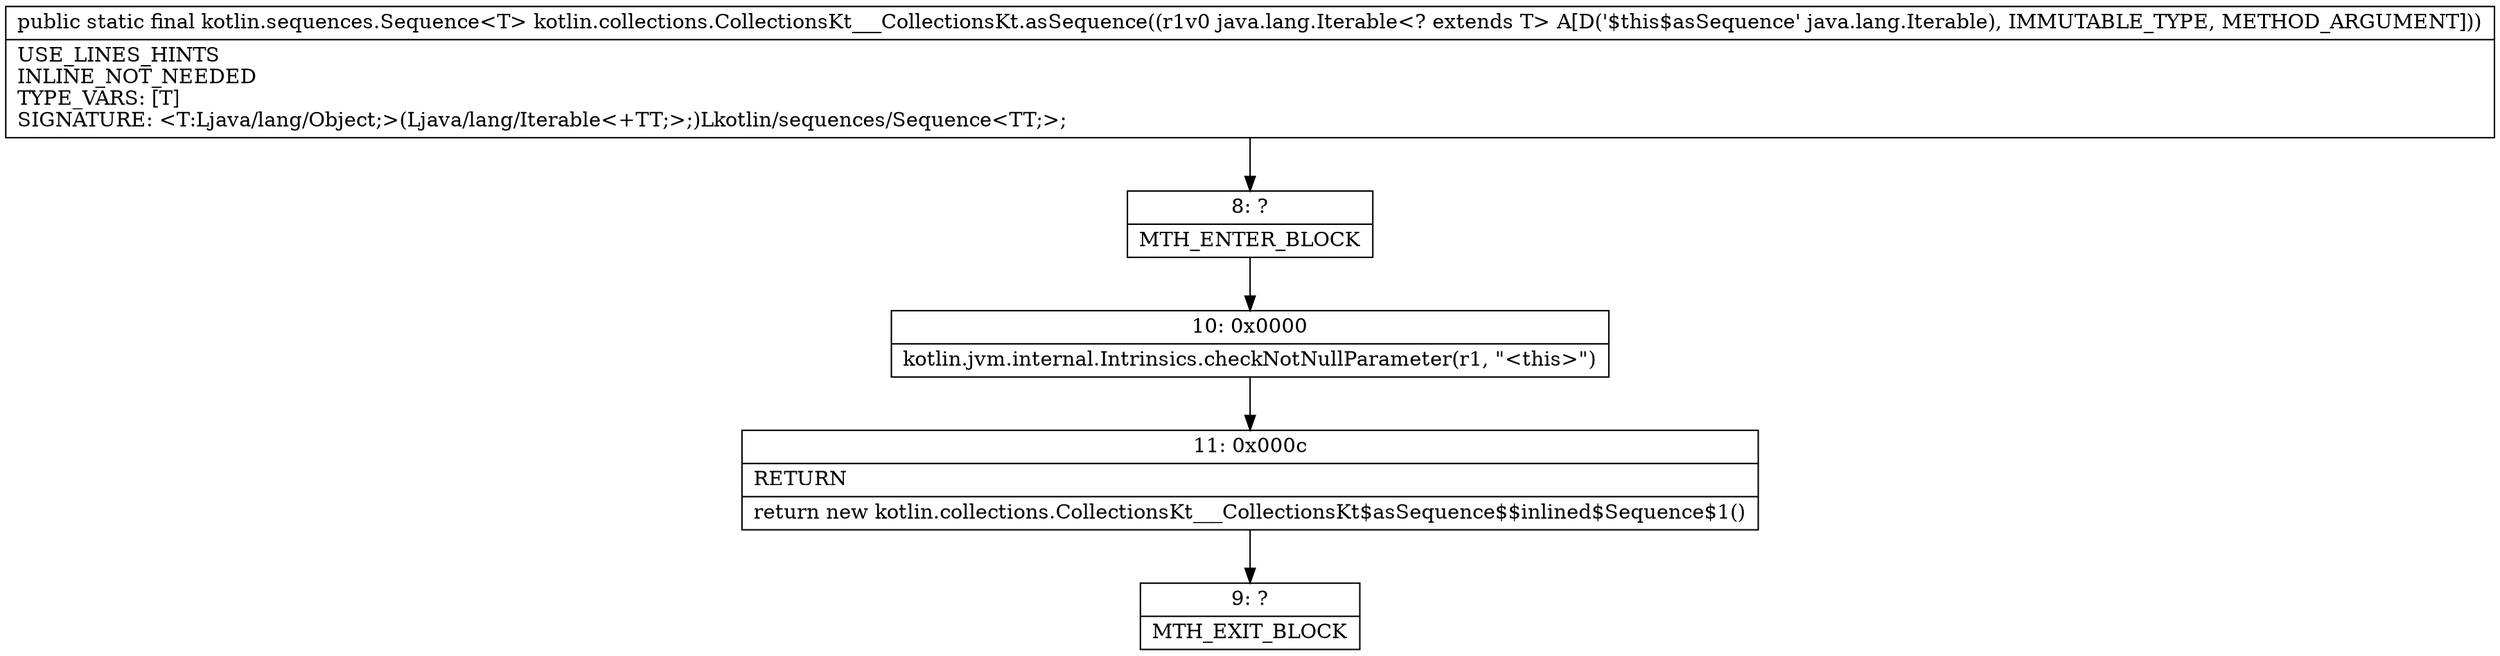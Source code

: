 digraph "CFG forkotlin.collections.CollectionsKt___CollectionsKt.asSequence(Ljava\/lang\/Iterable;)Lkotlin\/sequences\/Sequence;" {
Node_8 [shape=record,label="{8\:\ ?|MTH_ENTER_BLOCK\l}"];
Node_10 [shape=record,label="{10\:\ 0x0000|kotlin.jvm.internal.Intrinsics.checkNotNullParameter(r1, \"\<this\>\")\l}"];
Node_11 [shape=record,label="{11\:\ 0x000c|RETURN\l|return new kotlin.collections.CollectionsKt___CollectionsKt$asSequence$$inlined$Sequence$1()\l}"];
Node_9 [shape=record,label="{9\:\ ?|MTH_EXIT_BLOCK\l}"];
MethodNode[shape=record,label="{public static final kotlin.sequences.Sequence\<T\> kotlin.collections.CollectionsKt___CollectionsKt.asSequence((r1v0 java.lang.Iterable\<? extends T\> A[D('$this$asSequence' java.lang.Iterable), IMMUTABLE_TYPE, METHOD_ARGUMENT]))  | USE_LINES_HINTS\lINLINE_NOT_NEEDED\lTYPE_VARS: [T]\lSIGNATURE: \<T:Ljava\/lang\/Object;\>(Ljava\/lang\/Iterable\<+TT;\>;)Lkotlin\/sequences\/Sequence\<TT;\>;\l}"];
MethodNode -> Node_8;Node_8 -> Node_10;
Node_10 -> Node_11;
Node_11 -> Node_9;
}

